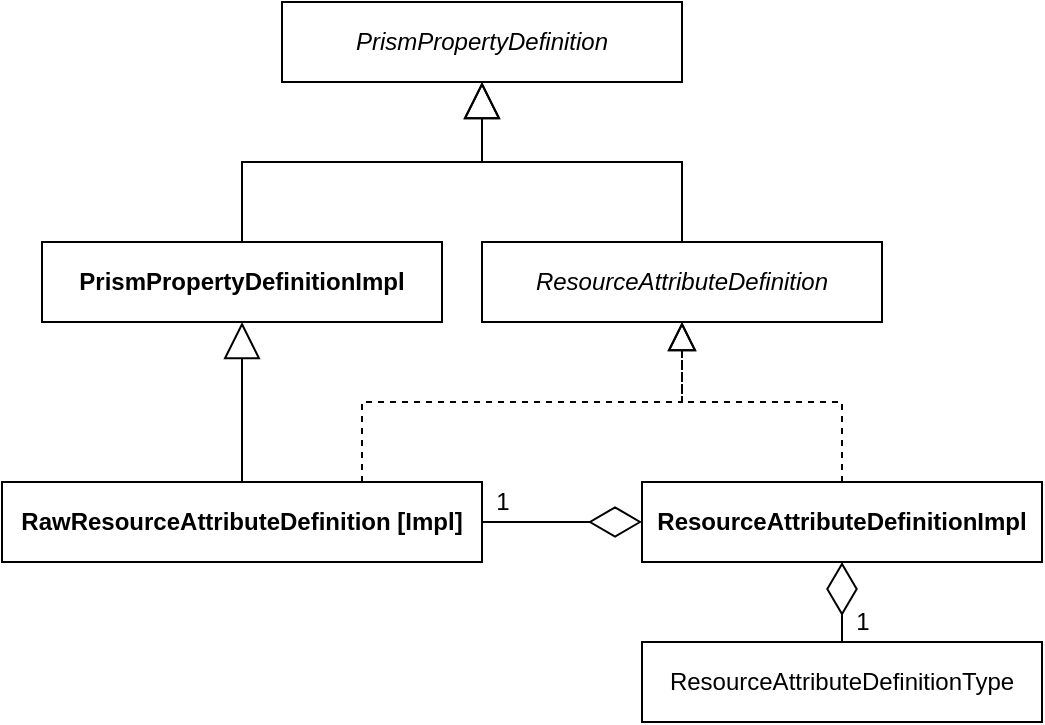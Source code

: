 <mxfile version="23.1.5" type="device" pages="4">
  <diagram id="RXbQOoOjygj_gYXSNNEO" name="Before">
    <mxGraphModel dx="2460" dy="1640" grid="1" gridSize="10" guides="1" tooltips="1" connect="1" arrows="1" fold="1" page="0" pageScale="1" pageWidth="1169" pageHeight="827" math="0" shadow="0">
      <root>
        <mxCell id="0" />
        <mxCell id="1" parent="0" />
        <mxCell id="e1fUHVEG6UCiYR12161q-1" value="&lt;b&gt;RawResourceAttributeDefinition [Impl]&lt;/b&gt;" style="html=1;whiteSpace=wrap;" parent="1" vertex="1">
          <mxGeometry x="-80" y="80" width="240" height="40" as="geometry" />
        </mxCell>
        <mxCell id="QFIIFqDJynSeNJLPeMdj-1" value="&lt;b&gt;PrismPropertyDefinitionImpl&lt;/b&gt;" style="html=1;whiteSpace=wrap;" parent="1" vertex="1">
          <mxGeometry x="-60" y="-40" width="200" height="40" as="geometry" />
        </mxCell>
        <mxCell id="QFIIFqDJynSeNJLPeMdj-2" value="" style="endArrow=block;endSize=16;endFill=0;html=1;rounded=0;fontSize=12;exitX=0.5;exitY=0;exitDx=0;exitDy=0;entryX=0.5;entryY=1;entryDx=0;entryDy=0;" parent="1" source="e1fUHVEG6UCiYR12161q-1" target="QFIIFqDJynSeNJLPeMdj-1" edge="1">
          <mxGeometry width="160" relative="1" as="geometry">
            <mxPoint x="130" y="210" as="sourcePoint" />
            <mxPoint x="290" y="210" as="targetPoint" />
          </mxGeometry>
        </mxCell>
        <mxCell id="QFIIFqDJynSeNJLPeMdj-3" value="&lt;i&gt;ResourceAttributeDefinition&lt;/i&gt;" style="html=1;whiteSpace=wrap;" parent="1" vertex="1">
          <mxGeometry x="160" y="-40" width="200" height="40" as="geometry" />
        </mxCell>
        <mxCell id="QFIIFqDJynSeNJLPeMdj-5" value="" style="endArrow=block;dashed=1;endFill=0;endSize=12;html=1;rounded=0;fontSize=12;exitX=0.75;exitY=0;exitDx=0;exitDy=0;entryX=0.5;entryY=1;entryDx=0;entryDy=0;edgeStyle=orthogonalEdgeStyle;" parent="1" source="e1fUHVEG6UCiYR12161q-1" target="QFIIFqDJynSeNJLPeMdj-3" edge="1">
          <mxGeometry width="160" relative="1" as="geometry">
            <mxPoint x="130" y="210" as="sourcePoint" />
            <mxPoint x="290" y="210" as="targetPoint" />
          </mxGeometry>
        </mxCell>
        <mxCell id="QFIIFqDJynSeNJLPeMdj-6" value="&lt;b&gt;ResourceAttributeDefinitionImpl&lt;/b&gt;" style="html=1;whiteSpace=wrap;" parent="1" vertex="1">
          <mxGeometry x="240" y="80" width="200" height="40" as="geometry" />
        </mxCell>
        <mxCell id="QFIIFqDJynSeNJLPeMdj-7" value="" style="endArrow=block;dashed=1;endFill=0;endSize=12;html=1;rounded=0;fontSize=12;exitX=0.5;exitY=0;exitDx=0;exitDy=0;entryX=0.5;entryY=1;entryDx=0;entryDy=0;edgeStyle=orthogonalEdgeStyle;" parent="1" source="QFIIFqDJynSeNJLPeMdj-6" target="QFIIFqDJynSeNJLPeMdj-3" edge="1">
          <mxGeometry width="160" relative="1" as="geometry">
            <mxPoint x="110" y="90" as="sourcePoint" />
            <mxPoint x="270" y="10" as="targetPoint" />
          </mxGeometry>
        </mxCell>
        <mxCell id="QFIIFqDJynSeNJLPeMdj-8" value="&lt;i&gt;PrismPropertyDefinition&lt;/i&gt;" style="html=1;whiteSpace=wrap;" parent="1" vertex="1">
          <mxGeometry x="60" y="-160" width="200" height="40" as="geometry" />
        </mxCell>
        <mxCell id="QFIIFqDJynSeNJLPeMdj-9" value="" style="endArrow=block;endSize=16;endFill=0;html=1;rounded=0;fontSize=12;exitX=0.5;exitY=0;exitDx=0;exitDy=0;entryX=0.5;entryY=1;entryDx=0;entryDy=0;edgeStyle=orthogonalEdgeStyle;" parent="1" source="QFIIFqDJynSeNJLPeMdj-3" target="QFIIFqDJynSeNJLPeMdj-8" edge="1">
          <mxGeometry width="160" relative="1" as="geometry">
            <mxPoint x="50" y="90" as="sourcePoint" />
            <mxPoint x="50" y="10" as="targetPoint" />
          </mxGeometry>
        </mxCell>
        <mxCell id="QFIIFqDJynSeNJLPeMdj-10" value="" style="endArrow=block;endSize=16;endFill=0;html=1;rounded=0;fontSize=12;exitX=0.5;exitY=0;exitDx=0;exitDy=0;edgeStyle=orthogonalEdgeStyle;entryX=0.5;entryY=1;entryDx=0;entryDy=0;" parent="1" source="QFIIFqDJynSeNJLPeMdj-1" target="QFIIFqDJynSeNJLPeMdj-8" edge="1">
          <mxGeometry width="160" relative="1" as="geometry">
            <mxPoint x="60" y="100" as="sourcePoint" />
            <mxPoint x="210" y="-90" as="targetPoint" />
          </mxGeometry>
        </mxCell>
        <mxCell id="-lDDYHEJ5gmCRY84a2No-1" value="1" style="endArrow=diamondThin;endFill=0;endSize=24;html=1;rounded=0;fontSize=12;entryX=0;entryY=0.5;entryDx=0;entryDy=0;exitX=1;exitY=0.5;exitDx=0;exitDy=0;" parent="1" source="e1fUHVEG6UCiYR12161q-1" target="QFIIFqDJynSeNJLPeMdj-6" edge="1">
          <mxGeometry x="-0.75" y="10" width="160" relative="1" as="geometry">
            <mxPoint x="130" y="210" as="sourcePoint" />
            <mxPoint x="290" y="210" as="targetPoint" />
            <mxPoint as="offset" />
          </mxGeometry>
        </mxCell>
        <mxCell id="-lDDYHEJ5gmCRY84a2No-2" value="ResourceAttributeDefinitionType" style="html=1;whiteSpace=wrap;" parent="1" vertex="1">
          <mxGeometry x="240" y="160" width="200" height="40" as="geometry" />
        </mxCell>
        <mxCell id="-lDDYHEJ5gmCRY84a2No-3" value="1" style="endArrow=diamondThin;endFill=0;endSize=24;html=1;rounded=0;fontSize=12;entryX=0.5;entryY=1;entryDx=0;entryDy=0;exitX=0.5;exitY=0;exitDx=0;exitDy=0;" parent="1" source="-lDDYHEJ5gmCRY84a2No-2" target="QFIIFqDJynSeNJLPeMdj-6" edge="1">
          <mxGeometry x="-0.5" y="-10" width="160" relative="1" as="geometry">
            <mxPoint x="170" y="110" as="sourcePoint" />
            <mxPoint x="250" y="110" as="targetPoint" />
            <mxPoint as="offset" />
          </mxGeometry>
        </mxCell>
      </root>
    </mxGraphModel>
  </diagram>
  <diagram name="Improved (attrs)" id="UtYZrvnA80B_y7AIm07I">
    <mxGraphModel dx="2860" dy="1640" grid="1" gridSize="10" guides="1" tooltips="1" connect="1" arrows="1" fold="1" page="0" pageScale="1" pageWidth="1169" pageHeight="827" math="0" shadow="0">
      <root>
        <mxCell id="XXY0vYdp37rLCLmWop2S-0" />
        <mxCell id="XXY0vYdp37rLCLmWop2S-1" parent="XXY0vYdp37rLCLmWop2S-0" />
        <mxCell id="XXY0vYdp37rLCLmWop2S-2" value="&lt;b&gt;NativeShadowAttributeDefinitionImpl&lt;/b&gt;" style="html=1;whiteSpace=wrap;" parent="XXY0vYdp37rLCLmWop2S-1" vertex="1">
          <mxGeometry x="-160" y="30" width="240" height="40" as="geometry" />
        </mxCell>
        <mxCell id="XXY0vYdp37rLCLmWop2S-5" value="&lt;i&gt;ResourceAttributeDefinition&lt;/i&gt;" style="html=1;whiteSpace=wrap;" parent="XXY0vYdp37rLCLmWop2S-1" vertex="1">
          <mxGeometry x="160" y="-60" width="200" height="40" as="geometry" />
        </mxCell>
        <mxCell id="XXY0vYdp37rLCLmWop2S-7" value="&lt;b&gt;ResourceAttributeDefinitionImpl&lt;/b&gt;" style="html=1;whiteSpace=wrap;" parent="XXY0vYdp37rLCLmWop2S-1" vertex="1">
          <mxGeometry x="160" y="30" width="200" height="40" as="geometry" />
        </mxCell>
        <mxCell id="XXY0vYdp37rLCLmWop2S-8" value="" style="endArrow=block;dashed=1;endFill=0;endSize=12;html=1;rounded=0;fontSize=12;exitX=0.5;exitY=0;exitDx=0;exitDy=0;entryX=0.5;entryY=1;entryDx=0;entryDy=0;edgeStyle=orthogonalEdgeStyle;" parent="XXY0vYdp37rLCLmWop2S-1" source="XXY0vYdp37rLCLmWop2S-7" target="XXY0vYdp37rLCLmWop2S-5" edge="1">
          <mxGeometry width="160" relative="1" as="geometry">
            <mxPoint x="110" y="90" as="sourcePoint" />
            <mxPoint x="270" y="10" as="targetPoint" />
          </mxGeometry>
        </mxCell>
        <mxCell id="XXY0vYdp37rLCLmWop2S-9" value="&lt;i&gt;PrismPropertyDefinition&lt;/i&gt;" style="html=1;whiteSpace=wrap;" parent="XXY0vYdp37rLCLmWop2S-1" vertex="1">
          <mxGeometry x="160" y="-160" width="200" height="40" as="geometry" />
        </mxCell>
        <mxCell id="XXY0vYdp37rLCLmWop2S-10" value="" style="endArrow=block;endSize=16;endFill=0;html=1;rounded=0;fontSize=12;exitX=0.5;exitY=0;exitDx=0;exitDy=0;entryX=0.5;entryY=1;entryDx=0;entryDy=0;edgeStyle=orthogonalEdgeStyle;" parent="XXY0vYdp37rLCLmWop2S-1" source="XXY0vYdp37rLCLmWop2S-5" target="XXY0vYdp37rLCLmWop2S-9" edge="1">
          <mxGeometry width="160" relative="1" as="geometry">
            <mxPoint x="50" y="90" as="sourcePoint" />
            <mxPoint x="50" y="10" as="targetPoint" />
          </mxGeometry>
        </mxCell>
        <mxCell id="XXY0vYdp37rLCLmWop2S-12" value="1" style="endArrow=diamondThin;endFill=0;endSize=24;html=1;rounded=0;fontSize=12;entryX=0;entryY=0.5;entryDx=0;entryDy=0;exitX=1;exitY=0.5;exitDx=0;exitDy=0;" parent="XXY0vYdp37rLCLmWop2S-1" source="XXY0vYdp37rLCLmWop2S-2" target="XXY0vYdp37rLCLmWop2S-7" edge="1">
          <mxGeometry x="-0.75" y="10" width="160" relative="1" as="geometry">
            <mxPoint x="50" y="160" as="sourcePoint" />
            <mxPoint x="210" y="160" as="targetPoint" />
            <mxPoint as="offset" />
          </mxGeometry>
        </mxCell>
        <mxCell id="XXY0vYdp37rLCLmWop2S-13" value="ResourceAttributeDefinitionType" style="html=1;whiteSpace=wrap;" parent="XXY0vYdp37rLCLmWop2S-1" vertex="1">
          <mxGeometry x="160" y="120" width="200" height="40" as="geometry" />
        </mxCell>
        <mxCell id="XXY0vYdp37rLCLmWop2S-14" value="1" style="endArrow=diamondThin;endFill=0;endSize=24;html=1;rounded=0;fontSize=12;entryX=0.5;entryY=1;entryDx=0;entryDy=0;exitX=0.5;exitY=0;exitDx=0;exitDy=0;" parent="XXY0vYdp37rLCLmWop2S-1" source="XXY0vYdp37rLCLmWop2S-13" target="XXY0vYdp37rLCLmWop2S-7" edge="1">
          <mxGeometry x="-0.5" y="-10" width="160" relative="1" as="geometry">
            <mxPoint x="90" y="60" as="sourcePoint" />
            <mxPoint x="170" y="60" as="targetPoint" />
            <mxPoint as="offset" />
          </mxGeometry>
        </mxCell>
        <mxCell id="qsI-9T9JjzLEetsTYQ38-0" value="&lt;i&gt;PrismItemBasicDefinition&lt;br&gt;PrismItemAccessDefinition&lt;br&gt;PrismPresentationDefinition&lt;br&gt;PrismItemValuesDefinition&lt;br&gt;PrismItemMatchingDefinition&lt;br&gt;PrismItemMiscDefinition&lt;br&gt;ShadowItemUcfDefinition&lt;br&gt;&lt;/i&gt;" style="html=1;whiteSpace=wrap;" parent="XXY0vYdp37rLCLmWop2S-1" vertex="1">
          <mxGeometry x="-160" y="-230" width="240" height="120" as="geometry" />
        </mxCell>
        <mxCell id="qsI-9T9JjzLEetsTYQ38-2" value="&lt;b&gt;*.Data &lt;/b&gt;(storage)" style="html=1;whiteSpace=wrap;" parent="XXY0vYdp37rLCLmWop2S-1" vertex="1">
          <mxGeometry x="-410" y="30" width="180" height="40" as="geometry" />
        </mxCell>
        <mxCell id="qsI-9T9JjzLEetsTYQ38-3" value="&lt;b&gt;*.Delegable&lt;/b&gt;&lt;br&gt;&lt;b&gt;*.Mutable.Delegable&lt;br&gt;&lt;/b&gt;(functionality)" style="html=1;whiteSpace=wrap;" parent="XXY0vYdp37rLCLmWop2S-1" vertex="1">
          <mxGeometry x="-410" y="-100" width="180" height="60" as="geometry" />
        </mxCell>
        <mxCell id="qsI-9T9JjzLEetsTYQ38-4" value="" style="endArrow=block;dashed=1;endFill=0;endSize=12;html=1;rounded=0;fontSize=12;entryX=0;entryY=0.5;entryDx=0;entryDy=0;edgeStyle=orthogonalEdgeStyle;exitX=1;exitY=0.5;exitDx=0;exitDy=0;" parent="XXY0vYdp37rLCLmWop2S-1" source="qsI-9T9JjzLEetsTYQ38-3" target="qsI-9T9JjzLEetsTYQ38-0" edge="1">
          <mxGeometry width="160" relative="1" as="geometry">
            <mxPoint x="-30" y="40" as="sourcePoint" />
            <mxPoint x="-30" y="-30" as="targetPoint" />
          </mxGeometry>
        </mxCell>
        <mxCell id="qsI-9T9JjzLEetsTYQ38-5" value="" style="endArrow=block;endSize=16;endFill=0;html=1;rounded=0;fontSize=12;exitX=0.5;exitY=0;exitDx=0;exitDy=0;entryX=0.5;entryY=1;entryDx=0;entryDy=0;edgeStyle=orthogonalEdgeStyle;" parent="XXY0vYdp37rLCLmWop2S-1" source="qsI-9T9JjzLEetsTYQ38-2" target="qsI-9T9JjzLEetsTYQ38-3" edge="1">
          <mxGeometry width="160" relative="1" as="geometry">
            <mxPoint x="270" y="-50" as="sourcePoint" />
            <mxPoint x="270" y="-110" as="targetPoint" />
          </mxGeometry>
        </mxCell>
        <mxCell id="qsI-9T9JjzLEetsTYQ38-6" value="1" style="endArrow=diamondThin;endFill=0;endSize=24;html=1;rounded=0;fontSize=12;entryX=0;entryY=0.5;entryDx=0;entryDy=0;exitX=1;exitY=0.5;exitDx=0;exitDy=0;" parent="XXY0vYdp37rLCLmWop2S-1" source="qsI-9T9JjzLEetsTYQ38-2" target="XXY0vYdp37rLCLmWop2S-2" edge="1">
          <mxGeometry x="-0.75" y="10" width="160" relative="1" as="geometry">
            <mxPoint x="-250" y="130" as="sourcePoint" />
            <mxPoint x="-170" y="130" as="targetPoint" />
            <mxPoint as="offset" />
          </mxGeometry>
        </mxCell>
        <mxCell id="qsI-9T9JjzLEetsTYQ38-8" value="" style="endArrow=block;dashed=1;endFill=0;endSize=12;html=1;rounded=0;fontSize=12;entryX=0.5;entryY=1;entryDx=0;entryDy=0;edgeStyle=orthogonalEdgeStyle;exitX=0.5;exitY=0;exitDx=0;exitDy=0;" parent="XXY0vYdp37rLCLmWop2S-1" source="XXY0vYdp37rLCLmWop2S-2" target="qsI-9T9JjzLEetsTYQ38-7" edge="1">
          <mxGeometry width="160" relative="1" as="geometry">
            <mxPoint x="-40" y="30" as="sourcePoint" />
            <mxPoint x="-40" y="-110" as="targetPoint" />
          </mxGeometry>
        </mxCell>
        <mxCell id="qsI-9T9JjzLEetsTYQ38-7" value="&lt;i&gt;NativeShadowAttributeDefinition&lt;br&gt;&lt;/i&gt;" style="html=1;whiteSpace=wrap;" parent="XXY0vYdp37rLCLmWop2S-1" vertex="1">
          <mxGeometry x="-160" y="-60" width="240" height="40" as="geometry" />
        </mxCell>
        <mxCell id="qsI-9T9JjzLEetsTYQ38-9" style="edgeStyle=none;curved=1;rounded=0;orthogonalLoop=1;jettySize=auto;html=1;exitX=0.5;exitY=0;exitDx=0;exitDy=0;fontSize=12;startSize=8;endSize=8;" parent="XXY0vYdp37rLCLmWop2S-1" source="qsI-9T9JjzLEetsTYQ38-7" target="qsI-9T9JjzLEetsTYQ38-7" edge="1">
          <mxGeometry relative="1" as="geometry" />
        </mxCell>
        <mxCell id="qsI-9T9JjzLEetsTYQ38-10" value="" style="endArrow=block;endSize=16;endFill=0;html=1;rounded=0;fontSize=12;entryX=0.5;entryY=1;entryDx=0;entryDy=0;edgeStyle=orthogonalEdgeStyle;exitX=0.5;exitY=0;exitDx=0;exitDy=0;" parent="XXY0vYdp37rLCLmWop2S-1" source="qsI-9T9JjzLEetsTYQ38-7" target="qsI-9T9JjzLEetsTYQ38-0" edge="1">
          <mxGeometry width="160" relative="1" as="geometry">
            <mxPoint x="-40" y="-50" as="sourcePoint" />
            <mxPoint x="270" y="-110" as="targetPoint" />
          </mxGeometry>
        </mxCell>
      </root>
    </mxGraphModel>
  </diagram>
  <diagram name="Improved (all)" id="c4acf3e9-155e-7222-9cf6-157b1a14988f">
    <mxGraphModel dx="2060" dy="1240" grid="1" gridSize="10" guides="1" tooltips="1" connect="1" arrows="1" fold="1" page="1" pageScale="1" pageWidth="850" pageHeight="1100" background="none" math="0" shadow="0">
      <root>
        <mxCell id="0" />
        <mxCell id="1" parent="0" />
        <mxCell id="OwFgX3Wgjjnu0RvrjG4I-1" value="&lt;i&gt;PrismPropertyDefinition&amp;lt;T&amp;gt;&lt;/i&gt;" style="html=1;whiteSpace=wrap;" parent="1" vertex="1">
          <mxGeometry x="400" y="160" width="240" height="40" as="geometry" />
        </mxCell>
        <mxCell id="OwFgX3Wgjjnu0RvrjG4I-2" value="&lt;i&gt;ResourceAttributeDefinition&amp;lt;T&amp;gt;&lt;/i&gt;" style="html=1;whiteSpace=wrap;" parent="1" vertex="1">
          <mxGeometry x="400" y="320" width="240" height="40" as="geometry" />
        </mxCell>
        <mxCell id="OwFgX3Wgjjnu0RvrjG4I-3" value="&lt;i&gt;ShadowItemDefinition&amp;lt;...&amp;gt;&lt;/i&gt;" style="html=1;whiteSpace=wrap;" parent="1" vertex="1">
          <mxGeometry x="720" y="240" width="200" height="40" as="geometry" />
        </mxCell>
        <mxCell id="OwFgX3Wgjjnu0RvrjG4I-4" value="&lt;i&gt;ItemDefinition&amp;lt;V, D&amp;gt;&lt;/i&gt;" style="html=1;whiteSpace=wrap;" parent="1" vertex="1">
          <mxGeometry x="720" y="80" width="200" height="40" as="geometry" />
        </mxCell>
        <mxCell id="OwFgX3Wgjjnu0RvrjG4I-5" value="&lt;i&gt;PrismContainerDefinition&amp;lt;SAVT&amp;gt;&lt;/i&gt;" style="html=1;whiteSpace=wrap;" parent="1" vertex="1">
          <mxGeometry x="1000" y="160" width="240" height="40" as="geometry" />
        </mxCell>
        <mxCell id="OwFgX3Wgjjnu0RvrjG4I-6" value="&lt;i&gt;ShadowAssociationDefinition&lt;/i&gt;" style="html=1;whiteSpace=wrap;" parent="1" vertex="1">
          <mxGeometry x="1000" y="320" width="240" height="40" as="geometry" />
        </mxCell>
        <mxCell id="OwFgX3Wgjjnu0RvrjG4I-7" value="&lt;span style=&quot;font-style: normal;&quot;&gt;&lt;b&gt;ShadowItemDefinitionImpl&amp;lt;...&amp;gt;&lt;/b&gt;&lt;/span&gt;" style="html=1;whiteSpace=wrap;fontStyle=2;points=[[0,0,0,0,0],[0,0.25,0,0,0],[0,0.5,0,0,0],[0,0.75,0,0,0],[0,1,0,0,0],[0.22,1,0,0,0],[0.25,0,0,0,0],[0.41,1,0,0,0],[0.5,0,0,0,0],[0.61,1,0,0,0],[0.75,0,0,0,0],[0.81,1,0,0,0],[1,0,0,0,0],[1,0.25,0,0,0],[1,0.5,0,0,0],[1,0.75,0,0,0],[1,1,0,0,0]];" parent="1" vertex="1">
          <mxGeometry x="720" y="440" width="200" height="40" as="geometry" />
        </mxCell>
        <mxCell id="OwFgX3Wgjjnu0RvrjG4I-8" value="&lt;span style=&quot;font-style: normal;&quot;&gt;&lt;b&gt;ResourceAttributeDefinitionImpl&amp;lt;T&amp;gt;&lt;/b&gt;&lt;/span&gt;" style="html=1;whiteSpace=wrap;fontStyle=2" parent="1" vertex="1">
          <mxGeometry x="400" y="520" width="240" height="40" as="geometry" />
        </mxCell>
        <mxCell id="OwFgX3Wgjjnu0RvrjG4I-9" value="&lt;span style=&quot;font-style: normal;&quot;&gt;&lt;b&gt;ShadowAssociationDefinitionImpl&lt;/b&gt;&lt;/span&gt;" style="html=1;whiteSpace=wrap;fontStyle=2" parent="1" vertex="1">
          <mxGeometry x="1000" y="520" width="240" height="40" as="geometry" />
        </mxCell>
        <mxCell id="OwFgX3Wgjjnu0RvrjG4I-10" value="&lt;span style=&quot;font-style: normal;&quot;&gt;&lt;b&gt;NativeShadowItemDefinitionImpl&lt;/b&gt;&lt;/span&gt;" style="html=1;whiteSpace=wrap;fontStyle=2" parent="1" vertex="1">
          <mxGeometry x="720" y="600" width="200" height="40" as="geometry" />
        </mxCell>
        <mxCell id="OwFgX3Wgjjnu0RvrjG4I-11" value="&lt;span style=&quot;font-style: normal;&quot;&gt;&lt;b&gt;NativeShadowAttributeDefinitionImpl&lt;/b&gt;&lt;/span&gt;" style="html=1;whiteSpace=wrap;fontStyle=2" parent="1" vertex="1">
          <mxGeometry x="400" y="720" width="240" height="40" as="geometry" />
        </mxCell>
        <mxCell id="OwFgX3Wgjjnu0RvrjG4I-12" value="&lt;span style=&quot;font-style: normal;&quot;&gt;&lt;b&gt;NativeShadowAssociationDefinitionImpl&lt;/b&gt;&lt;/span&gt;" style="html=1;whiteSpace=wrap;fontStyle=2" parent="1" vertex="1">
          <mxGeometry x="1000" y="720" width="240" height="40" as="geometry" />
        </mxCell>
        <mxCell id="OwFgX3Wgjjnu0RvrjG4I-13" value="" style="endArrow=block;endSize=16;endFill=0;html=1;rounded=0;fontSize=12;edgeStyle=orthogonalEdgeStyle;entryX=0.5;entryY=1;entryDx=0;entryDy=0;exitX=0.5;exitY=0;exitDx=0;exitDy=0;" parent="1" source="OwFgX3Wgjjnu0RvrjG4I-11" target="OwFgX3Wgjjnu0RvrjG4I-10" edge="1">
          <mxGeometry width="160" relative="1" as="geometry">
            <mxPoint x="760" y="670" as="sourcePoint" />
            <mxPoint x="920" y="670" as="targetPoint" />
          </mxGeometry>
        </mxCell>
        <mxCell id="OwFgX3Wgjjnu0RvrjG4I-14" value="" style="endArrow=block;endSize=16;endFill=0;html=1;rounded=0;fontSize=12;edgeStyle=orthogonalEdgeStyle;entryX=0.5;entryY=1;entryDx=0;entryDy=0;exitX=0.5;exitY=0;exitDx=0;exitDy=0;" parent="1" source="OwFgX3Wgjjnu0RvrjG4I-12" target="OwFgX3Wgjjnu0RvrjG4I-10" edge="1">
          <mxGeometry width="160" relative="1" as="geometry">
            <mxPoint x="530" y="730" as="sourcePoint" />
            <mxPoint x="830" y="650" as="targetPoint" />
          </mxGeometry>
        </mxCell>
        <mxCell id="OwFgX3Wgjjnu0RvrjG4I-15" value="1" style="endArrow=diamondThin;endFill=0;endSize=24;html=1;rounded=0;fontSize=12;entryX=0.41;entryY=1;entryDx=0;entryDy=0;exitX=0.5;exitY=0;exitDx=0;exitDy=0;entryPerimeter=0;" parent="1" source="OwFgX3Wgjjnu0RvrjG4I-10" target="OwFgX3Wgjjnu0RvrjG4I-7" edge="1">
          <mxGeometry x="-0.75" y="10" width="160" relative="1" as="geometry">
            <mxPoint x="760" y="630" as="sourcePoint" />
            <mxPoint x="920" y="630" as="targetPoint" />
            <mxPoint as="offset" />
            <Array as="points">
              <mxPoint x="820" y="540" />
              <mxPoint x="802" y="540" />
            </Array>
          </mxGeometry>
        </mxCell>
        <mxCell id="OwFgX3Wgjjnu0RvrjG4I-16" value="" style="endArrow=block;endSize=16;endFill=0;html=1;rounded=0;fontSize=12;edgeStyle=orthogonalEdgeStyle;entryX=0.22;entryY=1;entryDx=0;entryDy=0;exitX=1;exitY=0.5;exitDx=0;exitDy=0;entryPerimeter=0;" parent="1" source="OwFgX3Wgjjnu0RvrjG4I-8" target="OwFgX3Wgjjnu0RvrjG4I-7" edge="1">
          <mxGeometry width="160" relative="1" as="geometry">
            <mxPoint x="530" y="690" as="sourcePoint" />
            <mxPoint x="830" y="610" as="targetPoint" />
          </mxGeometry>
        </mxCell>
        <mxCell id="OwFgX3Wgjjnu0RvrjG4I-17" value="" style="endArrow=block;endSize=16;endFill=0;html=1;rounded=0;fontSize=12;edgeStyle=orthogonalEdgeStyle;entryX=0.81;entryY=1;entryDx=0;entryDy=0;exitX=0;exitY=0.5;exitDx=0;exitDy=0;entryPerimeter=0;" parent="1" source="OwFgX3Wgjjnu0RvrjG4I-9" target="OwFgX3Wgjjnu0RvrjG4I-7" edge="1">
          <mxGeometry width="160" relative="1" as="geometry">
            <mxPoint x="650" y="550" as="sourcePoint" />
            <mxPoint x="780" y="490" as="targetPoint" />
          </mxGeometry>
        </mxCell>
        <mxCell id="OwFgX3Wgjjnu0RvrjG4I-18" value="" style="endArrow=block;dashed=1;endFill=0;endSize=12;html=1;rounded=0;fontSize=12;entryX=0.5;entryY=1;entryDx=0;entryDy=0;exitX=0.5;exitY=0;exitDx=0;exitDy=0;" parent="1" source="OwFgX3Wgjjnu0RvrjG4I-8" target="OwFgX3Wgjjnu0RvrjG4I-2" edge="1">
          <mxGeometry width="160" relative="1" as="geometry">
            <mxPoint x="760" y="630" as="sourcePoint" />
            <mxPoint x="920" y="630" as="targetPoint" />
          </mxGeometry>
        </mxCell>
        <mxCell id="OwFgX3Wgjjnu0RvrjG4I-19" value="" style="endArrow=block;dashed=1;endFill=0;endSize=12;html=1;rounded=0;fontSize=12;entryX=0.5;entryY=1;entryDx=0;entryDy=0;exitX=0.5;exitY=0;exitDx=0;exitDy=0;" parent="1" source="OwFgX3Wgjjnu0RvrjG4I-2" target="OwFgX3Wgjjnu0RvrjG4I-1" edge="1">
          <mxGeometry width="160" relative="1" as="geometry">
            <mxPoint x="530" y="530" as="sourcePoint" />
            <mxPoint x="530" y="370" as="targetPoint" />
          </mxGeometry>
        </mxCell>
        <mxCell id="OwFgX3Wgjjnu0RvrjG4I-20" value="" style="endArrow=block;dashed=1;endFill=0;endSize=12;html=1;rounded=0;fontSize=12;entryX=0.5;entryY=1;entryDx=0;entryDy=0;exitX=0.5;exitY=0;exitDx=0;exitDy=0;" parent="1" source="OwFgX3Wgjjnu0RvrjG4I-9" target="OwFgX3Wgjjnu0RvrjG4I-6" edge="1">
          <mxGeometry width="160" relative="1" as="geometry">
            <mxPoint x="1150" y="520" as="sourcePoint" />
            <mxPoint x="1150" y="360" as="targetPoint" />
          </mxGeometry>
        </mxCell>
        <mxCell id="OwFgX3Wgjjnu0RvrjG4I-21" value="" style="endArrow=block;dashed=1;endFill=0;endSize=12;html=1;rounded=0;fontSize=12;entryX=0.5;entryY=1;entryDx=0;entryDy=0;exitX=0.5;exitY=0;exitDx=0;exitDy=0;" parent="1" source="OwFgX3Wgjjnu0RvrjG4I-7" target="OwFgX3Wgjjnu0RvrjG4I-3" edge="1">
          <mxGeometry width="160" relative="1" as="geometry">
            <mxPoint x="540" y="540" as="sourcePoint" />
            <mxPoint x="540" y="380" as="targetPoint" />
          </mxGeometry>
        </mxCell>
        <mxCell id="OwFgX3Wgjjnu0RvrjG4I-23" value="" style="endArrow=block;endSize=16;endFill=0;html=1;rounded=0;fontSize=12;edgeStyle=orthogonalEdgeStyle;entryX=0.25;entryY=1;entryDx=0;entryDy=0;exitX=1;exitY=0.5;exitDx=0;exitDy=0;" parent="1" source="OwFgX3Wgjjnu0RvrjG4I-2" target="OwFgX3Wgjjnu0RvrjG4I-3" edge="1">
          <mxGeometry width="160" relative="1" as="geometry">
            <mxPoint x="660" y="560" as="sourcePoint" />
            <mxPoint x="790" y="500" as="targetPoint" />
          </mxGeometry>
        </mxCell>
        <mxCell id="OwFgX3Wgjjnu0RvrjG4I-24" value="" style="endArrow=block;endSize=16;endFill=0;html=1;rounded=0;fontSize=12;edgeStyle=orthogonalEdgeStyle;entryX=0.75;entryY=1;entryDx=0;entryDy=0;exitX=0;exitY=0.5;exitDx=0;exitDy=0;" parent="1" source="OwFgX3Wgjjnu0RvrjG4I-6" target="OwFgX3Wgjjnu0RvrjG4I-3" edge="1">
          <mxGeometry width="160" relative="1" as="geometry">
            <mxPoint x="650" y="350" as="sourcePoint" />
            <mxPoint x="780" y="290" as="targetPoint" />
          </mxGeometry>
        </mxCell>
        <mxCell id="OwFgX3Wgjjnu0RvrjG4I-25" value="" style="endArrow=block;dashed=1;endFill=0;endSize=12;html=1;rounded=0;fontSize=12;entryX=0.5;entryY=1;entryDx=0;entryDy=0;" parent="1" source="OwFgX3Wgjjnu0RvrjG4I-6" target="OwFgX3Wgjjnu0RvrjG4I-5" edge="1">
          <mxGeometry width="160" relative="1" as="geometry">
            <mxPoint x="530" y="330" as="sourcePoint" />
            <mxPoint x="530" y="210" as="targetPoint" />
          </mxGeometry>
        </mxCell>
        <mxCell id="OwFgX3Wgjjnu0RvrjG4I-26" value="" style="endArrow=block;endSize=16;endFill=0;html=1;rounded=0;fontSize=12;edgeStyle=orthogonalEdgeStyle;entryX=0.205;entryY=1.025;entryDx=0;entryDy=0;exitX=1;exitY=0.5;exitDx=0;exitDy=0;entryPerimeter=0;" parent="1" source="OwFgX3Wgjjnu0RvrjG4I-1" target="OwFgX3Wgjjnu0RvrjG4I-4" edge="1">
          <mxGeometry width="160" relative="1" as="geometry">
            <mxPoint x="650" y="350" as="sourcePoint" />
            <mxPoint x="780" y="290" as="targetPoint" />
          </mxGeometry>
        </mxCell>
        <mxCell id="OwFgX3Wgjjnu0RvrjG4I-27" value="" style="endArrow=block;endSize=16;endFill=0;html=1;rounded=0;fontSize=12;edgeStyle=orthogonalEdgeStyle;entryX=0.75;entryY=1;entryDx=0;entryDy=0;exitX=0;exitY=0.5;exitDx=0;exitDy=0;" parent="1" source="OwFgX3Wgjjnu0RvrjG4I-5" target="OwFgX3Wgjjnu0RvrjG4I-4" edge="1">
          <mxGeometry width="160" relative="1" as="geometry">
            <mxPoint x="650" y="190" as="sourcePoint" />
            <mxPoint x="771" y="131" as="targetPoint" />
          </mxGeometry>
        </mxCell>
        <mxCell id="6iGJPZLbcLv0928PfNmi-1" value="ResourceItemDefinitionType" style="html=1;whiteSpace=wrap;" parent="1" vertex="1">
          <mxGeometry x="720" y="790" width="200" height="40" as="geometry" />
        </mxCell>
        <mxCell id="6iGJPZLbcLv0928PfNmi-2" value="1" style="endArrow=diamondThin;endFill=0;endSize=24;html=1;rounded=0;fontSize=12;entryX=0.61;entryY=1;entryDx=0;entryDy=0;exitX=0.5;exitY=0;exitDx=0;exitDy=0;entryPerimeter=0;" parent="1" source="6iGJPZLbcLv0928PfNmi-1" target="OwFgX3Wgjjnu0RvrjG4I-7" edge="1">
          <mxGeometry x="-0.967" y="10" width="160" relative="1" as="geometry">
            <mxPoint x="819.5" y="600" as="sourcePoint" />
            <mxPoint x="819.5" y="480" as="targetPoint" />
            <mxPoint as="offset" />
            <Array as="points">
              <mxPoint x="820" y="720" />
              <mxPoint x="980" y="720" />
              <mxPoint x="980" y="570" />
              <mxPoint x="842" y="570" />
            </Array>
          </mxGeometry>
        </mxCell>
        <mxCell id="6iGJPZLbcLv0928PfNmi-3" value="ResourceAttributeDefinitionType" style="html=1;whiteSpace=wrap;" parent="1" vertex="1">
          <mxGeometry x="520" y="870" width="200" height="40" as="geometry" />
        </mxCell>
        <mxCell id="6iGJPZLbcLv0928PfNmi-4" value="ResourceAssociationDefinitionType" style="html=1;whiteSpace=wrap;" parent="1" vertex="1">
          <mxGeometry x="920" y="870" width="200" height="40" as="geometry" />
        </mxCell>
        <mxCell id="6iGJPZLbcLv0928PfNmi-5" value="" style="endArrow=block;endSize=16;endFill=0;html=1;rounded=0;fontSize=12;edgeStyle=orthogonalEdgeStyle;entryX=0.25;entryY=1;entryDx=0;entryDy=0;exitX=1;exitY=0.5;exitDx=0;exitDy=0;" parent="1" source="6iGJPZLbcLv0928PfNmi-3" target="6iGJPZLbcLv0928PfNmi-1" edge="1">
          <mxGeometry width="160" relative="1" as="geometry">
            <mxPoint x="650" y="550" as="sourcePoint" />
            <mxPoint x="774" y="490" as="targetPoint" />
          </mxGeometry>
        </mxCell>
        <mxCell id="6iGJPZLbcLv0928PfNmi-6" value="" style="endArrow=block;endSize=16;endFill=0;html=1;rounded=0;fontSize=12;edgeStyle=orthogonalEdgeStyle;entryX=0.719;entryY=1.008;entryDx=0;entryDy=0;exitX=0;exitY=0.5;exitDx=0;exitDy=0;entryPerimeter=0;" parent="1" source="6iGJPZLbcLv0928PfNmi-4" target="6iGJPZLbcLv0928PfNmi-1" edge="1">
          <mxGeometry width="160" relative="1" as="geometry">
            <mxPoint x="730" y="900" as="sourcePoint" />
            <mxPoint x="780" y="840" as="targetPoint" />
          </mxGeometry>
        </mxCell>
      </root>
    </mxGraphModel>
  </diagram>
  <diagram id="pXsAWs3y_Mp9P66PGmuk" name="Before (classes)">
    <mxGraphModel dx="2460" dy="1640" grid="1" gridSize="10" guides="1" tooltips="1" connect="1" arrows="1" fold="1" page="0" pageScale="1" pageWidth="1169" pageHeight="827" math="0" shadow="0">
      <root>
        <mxCell id="0" />
        <mxCell id="1" parent="0" />
        <mxCell id="eVtVrzA1sHmCGJL8MtBJ-1" value="&lt;i&gt;ComplexTypeDefinition&lt;/i&gt;" style="rounded=0;whiteSpace=wrap;html=1;" vertex="1" parent="1">
          <mxGeometry x="-400" y="-160" width="240" height="40" as="geometry" />
        </mxCell>
        <mxCell id="eVtVrzA1sHmCGJL8MtBJ-2" value="&lt;i&gt;ResourceObjectDefinition&lt;/i&gt;" style="rounded=0;whiteSpace=wrap;html=1;" vertex="1" parent="1">
          <mxGeometry x="-400" y="-80" width="240" height="40" as="geometry" />
        </mxCell>
        <mxCell id="eVtVrzA1sHmCGJL8MtBJ-3" value="&lt;i&gt;ResourceObjectClassDefinition&lt;/i&gt;" style="rounded=0;whiteSpace=wrap;html=1;" vertex="1" parent="1">
          <mxGeometry x="-400" width="240" height="40" as="geometry" />
        </mxCell>
        <mxCell id="nuePWBRzJ3jELuKzUE8k-1" value="" style="endArrow=block;endSize=16;endFill=0;html=1;rounded=0;fontSize=12;exitX=0.5;exitY=0;exitDx=0;exitDy=0;entryX=0.5;entryY=1;entryDx=0;entryDy=0;" edge="1" parent="1" source="eVtVrzA1sHmCGJL8MtBJ-2" target="eVtVrzA1sHmCGJL8MtBJ-1">
          <mxGeometry width="160" relative="1" as="geometry">
            <mxPoint x="40" y="80" as="sourcePoint" />
            <mxPoint x="40" as="targetPoint" />
          </mxGeometry>
        </mxCell>
        <mxCell id="nuePWBRzJ3jELuKzUE8k-2" value="" style="endArrow=block;endSize=16;endFill=0;html=1;rounded=0;fontSize=12;exitX=0.5;exitY=0;exitDx=0;exitDy=0;entryX=0.5;entryY=1;entryDx=0;entryDy=0;" edge="1" parent="1" source="eVtVrzA1sHmCGJL8MtBJ-3" target="eVtVrzA1sHmCGJL8MtBJ-2">
          <mxGeometry width="160" relative="1" as="geometry">
            <mxPoint x="50" y="90" as="sourcePoint" />
            <mxPoint x="50" y="10" as="targetPoint" />
          </mxGeometry>
        </mxCell>
        <mxCell id="nuePWBRzJ3jELuKzUE8k-3" value="&lt;span&gt;ResourceObjectClassDefinitionImpl&lt;/span&gt;" style="rounded=0;whiteSpace=wrap;html=1;fontStyle=1" vertex="1" parent="1">
          <mxGeometry x="-400" y="80" width="240" height="40" as="geometry" />
        </mxCell>
        <mxCell id="iGpZaatO3q9Jg9qZ4PEa-1" value="" style="endArrow=block;dashed=1;endFill=0;endSize=12;html=1;rounded=0;fontSize=12;entryX=0.5;entryY=1;entryDx=0;entryDy=0;edgeStyle=orthogonalEdgeStyle;" edge="1" parent="1" source="nuePWBRzJ3jELuKzUE8k-3" target="eVtVrzA1sHmCGJL8MtBJ-3">
          <mxGeometry width="160" relative="1" as="geometry">
            <mxPoint x="340" y="80" as="sourcePoint" />
            <mxPoint x="260" as="targetPoint" />
          </mxGeometry>
        </mxCell>
        <mxCell id="_LsCIgym1TjebtUM1TP9-1" value="0..1" style="endArrow=diamondThin;endFill=0;endSize=24;html=1;rounded=0;fontSize=12;entryX=0.75;entryY=1;entryDx=0;entryDy=0;exitX=0.5;exitY=1;exitDx=0;exitDy=0;edgeStyle=orthogonalEdgeStyle;" edge="1" parent="1" source="nuePWBRzJ3jELuKzUE8k-3" target="nuePWBRzJ3jELuKzUE8k-3">
          <mxGeometry x="-0.143" y="20" width="160" relative="1" as="geometry">
            <mxPoint x="-280" y="160" as="sourcePoint" />
            <mxPoint x="-200" y="160" as="targetPoint" />
            <mxPoint as="offset" />
            <Array as="points">
              <mxPoint x="-280" y="160" />
              <mxPoint x="-220" y="160" />
            </Array>
          </mxGeometry>
        </mxCell>
        <mxCell id="_LsCIgym1TjebtUM1TP9-2" value="&lt;font style=&quot;font-size: 12px;&quot;&gt;raw&lt;/font&gt;" style="text;html=1;align=center;verticalAlign=middle;whiteSpace=wrap;rounded=0;fontSize=16;" vertex="1" parent="1">
          <mxGeometry x="-230" y="130" width="60" height="30" as="geometry" />
        </mxCell>
        <mxCell id="_LsCIgym1TjebtUM1TP9-3" value="&lt;b&gt;ResourceObjectTypeDefinitionType&lt;/b&gt;" style="rounded=0;whiteSpace=wrap;html=1;" vertex="1" parent="1">
          <mxGeometry x="-40" y="80" width="250" height="40" as="geometry" />
        </mxCell>
        <mxCell id="_LsCIgym1TjebtUM1TP9-5" value="0..1" style="endArrow=diamondThin;endFill=0;endSize=24;html=1;rounded=0;fontSize=12;entryX=1;entryY=0.5;entryDx=0;entryDy=0;exitX=0;exitY=0.5;exitDx=0;exitDy=0;" edge="1" parent="1" source="_LsCIgym1TjebtUM1TP9-3" target="nuePWBRzJ3jELuKzUE8k-3">
          <mxGeometry x="-0.667" y="20" width="160" relative="1" as="geometry">
            <mxPoint x="90" y="100" as="sourcePoint" />
            <mxPoint x="30" y="260" as="targetPoint" />
            <mxPoint as="offset" />
          </mxGeometry>
        </mxCell>
      </root>
    </mxGraphModel>
  </diagram>
</mxfile>

